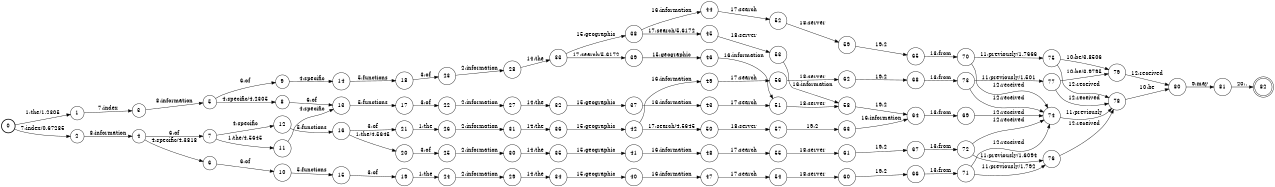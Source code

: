 digraph FST {
rankdir = LR;
size = "8.5,11";
label = "";
center = 1;
orientation = Portrait;
ranksep = "0.4";
nodesep = "0.25";
0 [label = "0", shape = circle, style = bold, fontsize = 14]
	0 -> 1 [label = "1:the/1.2305", fontsize = 14];
	0 -> 2 [label = "7:index/0.67285", fontsize = 14];
1 [label = "1", shape = circle, style = solid, fontsize = 14]
	1 -> 3 [label = "7:index", fontsize = 14];
2 [label = "2", shape = circle, style = solid, fontsize = 14]
	2 -> 4 [label = "8:information", fontsize = 14];
3 [label = "3", shape = circle, style = solid, fontsize = 14]
	3 -> 5 [label = "8:information", fontsize = 14];
4 [label = "4", shape = circle, style = solid, fontsize = 14]
	4 -> 6 [label = "4:specific/4.3818", fontsize = 14];
	4 -> 7 [label = "6:of", fontsize = 14];
5 [label = "5", shape = circle, style = solid, fontsize = 14]
	5 -> 8 [label = "4:specific/4.2305", fontsize = 14];
	5 -> 9 [label = "6:of", fontsize = 14];
6 [label = "6", shape = circle, style = solid, fontsize = 14]
	6 -> 10 [label = "6:of", fontsize = 14];
7 [label = "7", shape = circle, style = solid, fontsize = 14]
	7 -> 11 [label = "1:the/4.5645", fontsize = 14];
	7 -> 12 [label = "4:specific", fontsize = 14];
8 [label = "8", shape = circle, style = solid, fontsize = 14]
	8 -> 13 [label = "6:of", fontsize = 14];
9 [label = "9", shape = circle, style = solid, fontsize = 14]
	9 -> 14 [label = "4:specific", fontsize = 14];
10 [label = "10", shape = circle, style = solid, fontsize = 14]
	10 -> 15 [label = "5:functions", fontsize = 14];
11 [label = "11", shape = circle, style = solid, fontsize = 14]
	11 -> 13 [label = "4:specific", fontsize = 14];
12 [label = "12", shape = circle, style = solid, fontsize = 14]
	12 -> 16 [label = "5:functions", fontsize = 14];
13 [label = "13", shape = circle, style = solid, fontsize = 14]
	13 -> 17 [label = "5:functions", fontsize = 14];
14 [label = "14", shape = circle, style = solid, fontsize = 14]
	14 -> 18 [label = "5:functions", fontsize = 14];
15 [label = "15", shape = circle, style = solid, fontsize = 14]
	15 -> 19 [label = "3:of", fontsize = 14];
16 [label = "16", shape = circle, style = solid, fontsize = 14]
	16 -> 20 [label = "1:the/4.5645", fontsize = 14];
	16 -> 21 [label = "3:of", fontsize = 14];
17 [label = "17", shape = circle, style = solid, fontsize = 14]
	17 -> 22 [label = "3:of", fontsize = 14];
18 [label = "18", shape = circle, style = solid, fontsize = 14]
	18 -> 23 [label = "3:of", fontsize = 14];
19 [label = "19", shape = circle, style = solid, fontsize = 14]
	19 -> 24 [label = "1:the", fontsize = 14];
20 [label = "20", shape = circle, style = solid, fontsize = 14]
	20 -> 25 [label = "3:of", fontsize = 14];
21 [label = "21", shape = circle, style = solid, fontsize = 14]
	21 -> 26 [label = "1:the", fontsize = 14];
22 [label = "22", shape = circle, style = solid, fontsize = 14]
	22 -> 27 [label = "2:information", fontsize = 14];
23 [label = "23", shape = circle, style = solid, fontsize = 14]
	23 -> 28 [label = "2:information", fontsize = 14];
24 [label = "24", shape = circle, style = solid, fontsize = 14]
	24 -> 29 [label = "2:information", fontsize = 14];
25 [label = "25", shape = circle, style = solid, fontsize = 14]
	25 -> 30 [label = "2:information", fontsize = 14];
26 [label = "26", shape = circle, style = solid, fontsize = 14]
	26 -> 31 [label = "2:information", fontsize = 14];
27 [label = "27", shape = circle, style = solid, fontsize = 14]
	27 -> 32 [label = "14:the", fontsize = 14];
28 [label = "28", shape = circle, style = solid, fontsize = 14]
	28 -> 33 [label = "14:the", fontsize = 14];
29 [label = "29", shape = circle, style = solid, fontsize = 14]
	29 -> 34 [label = "14:the", fontsize = 14];
30 [label = "30", shape = circle, style = solid, fontsize = 14]
	30 -> 35 [label = "14:the", fontsize = 14];
31 [label = "31", shape = circle, style = solid, fontsize = 14]
	31 -> 36 [label = "14:the", fontsize = 14];
32 [label = "32", shape = circle, style = solid, fontsize = 14]
	32 -> 37 [label = "15:geographic", fontsize = 14];
33 [label = "33", shape = circle, style = solid, fontsize = 14]
	33 -> 38 [label = "15:geographic", fontsize = 14];
	33 -> 39 [label = "17:search/5.6172", fontsize = 14];
34 [label = "34", shape = circle, style = solid, fontsize = 14]
	34 -> 40 [label = "15:geographic", fontsize = 14];
35 [label = "35", shape = circle, style = solid, fontsize = 14]
	35 -> 41 [label = "15:geographic", fontsize = 14];
36 [label = "36", shape = circle, style = solid, fontsize = 14]
	36 -> 42 [label = "15:geographic", fontsize = 14];
37 [label = "37", shape = circle, style = solid, fontsize = 14]
	37 -> 43 [label = "16:information", fontsize = 14];
38 [label = "38", shape = circle, style = solid, fontsize = 14]
	38 -> 44 [label = "16:information", fontsize = 14];
	38 -> 45 [label = "17:search/5.6172", fontsize = 14];
39 [label = "39", shape = circle, style = solid, fontsize = 14]
	39 -> 46 [label = "15:geographic", fontsize = 14];
40 [label = "40", shape = circle, style = solid, fontsize = 14]
	40 -> 47 [label = "16:information", fontsize = 14];
41 [label = "41", shape = circle, style = solid, fontsize = 14]
	41 -> 48 [label = "16:information", fontsize = 14];
42 [label = "42", shape = circle, style = solid, fontsize = 14]
	42 -> 49 [label = "16:information", fontsize = 14];
	42 -> 50 [label = "17:search/4.5645", fontsize = 14];
43 [label = "43", shape = circle, style = solid, fontsize = 14]
	43 -> 51 [label = "17:search", fontsize = 14];
44 [label = "44", shape = circle, style = solid, fontsize = 14]
	44 -> 52 [label = "17:search", fontsize = 14];
45 [label = "45", shape = circle, style = solid, fontsize = 14]
	45 -> 53 [label = "18:server", fontsize = 14];
46 [label = "46", shape = circle, style = solid, fontsize = 14]
	46 -> 51 [label = "16:information", fontsize = 14];
47 [label = "47", shape = circle, style = solid, fontsize = 14]
	47 -> 54 [label = "17:search", fontsize = 14];
48 [label = "48", shape = circle, style = solid, fontsize = 14]
	48 -> 55 [label = "17:search", fontsize = 14];
49 [label = "49", shape = circle, style = solid, fontsize = 14]
	49 -> 56 [label = "17:search", fontsize = 14];
50 [label = "50", shape = circle, style = solid, fontsize = 14]
	50 -> 57 [label = "18:server", fontsize = 14];
51 [label = "51", shape = circle, style = solid, fontsize = 14]
	51 -> 58 [label = "18:server", fontsize = 14];
52 [label = "52", shape = circle, style = solid, fontsize = 14]
	52 -> 59 [label = "18:server", fontsize = 14];
53 [label = "53", shape = circle, style = solid, fontsize = 14]
	53 -> 58 [label = "16:information", fontsize = 14];
54 [label = "54", shape = circle, style = solid, fontsize = 14]
	54 -> 60 [label = "18:server", fontsize = 14];
55 [label = "55", shape = circle, style = solid, fontsize = 14]
	55 -> 61 [label = "18:server", fontsize = 14];
56 [label = "56", shape = circle, style = solid, fontsize = 14]
	56 -> 62 [label = "18:server", fontsize = 14];
57 [label = "57", shape = circle, style = solid, fontsize = 14]
	57 -> 63 [label = "19:2", fontsize = 14];
58 [label = "58", shape = circle, style = solid, fontsize = 14]
	58 -> 64 [label = "19:2", fontsize = 14];
59 [label = "59", shape = circle, style = solid, fontsize = 14]
	59 -> 65 [label = "19:2", fontsize = 14];
60 [label = "60", shape = circle, style = solid, fontsize = 14]
	60 -> 66 [label = "19:2", fontsize = 14];
61 [label = "61", shape = circle, style = solid, fontsize = 14]
	61 -> 67 [label = "19:2", fontsize = 14];
62 [label = "62", shape = circle, style = solid, fontsize = 14]
	62 -> 68 [label = "19:2", fontsize = 14];
63 [label = "63", shape = circle, style = solid, fontsize = 14]
	63 -> 64 [label = "16:information", fontsize = 14];
64 [label = "64", shape = circle, style = solid, fontsize = 14]
	64 -> 69 [label = "13:from", fontsize = 14];
65 [label = "65", shape = circle, style = solid, fontsize = 14]
	65 -> 70 [label = "13:from", fontsize = 14];
66 [label = "66", shape = circle, style = solid, fontsize = 14]
	66 -> 71 [label = "13:from", fontsize = 14];
67 [label = "67", shape = circle, style = solid, fontsize = 14]
	67 -> 72 [label = "13:from", fontsize = 14];
68 [label = "68", shape = circle, style = solid, fontsize = 14]
	68 -> 73 [label = "13:from", fontsize = 14];
69 [label = "69", shape = circle, style = solid, fontsize = 14]
	69 -> 74 [label = "12:received", fontsize = 14];
70 [label = "70", shape = circle, style = solid, fontsize = 14]
	70 -> 75 [label = "11:previously/1.7666", fontsize = 14];
	70 -> 74 [label = "12:received", fontsize = 14];
71 [label = "71", shape = circle, style = solid, fontsize = 14]
	71 -> 76 [label = "11:previously/1.792", fontsize = 14];
	71 -> 74 [label = "12:received", fontsize = 14];
72 [label = "72", shape = circle, style = solid, fontsize = 14]
	72 -> 76 [label = "11:previously/1.6094", fontsize = 14];
	72 -> 74 [label = "12:received", fontsize = 14];
73 [label = "73", shape = circle, style = solid, fontsize = 14]
	73 -> 77 [label = "11:previously/1.501", fontsize = 14];
	73 -> 74 [label = "12:received", fontsize = 14];
74 [label = "74", shape = circle, style = solid, fontsize = 14]
	74 -> 78 [label = "11:previously", fontsize = 14];
75 [label = "75", shape = circle, style = solid, fontsize = 14]
	75 -> 79 [label = "10:be/3.8506", fontsize = 14];
	75 -> 78 [label = "12:received", fontsize = 14];
76 [label = "76", shape = circle, style = solid, fontsize = 14]
	76 -> 78 [label = "12:received", fontsize = 14];
77 [label = "77", shape = circle, style = solid, fontsize = 14]
	77 -> 79 [label = "10:be/3.9795", fontsize = 14];
	77 -> 78 [label = "12:received", fontsize = 14];
78 [label = "78", shape = circle, style = solid, fontsize = 14]
	78 -> 80 [label = "10:be", fontsize = 14];
79 [label = "79", shape = circle, style = solid, fontsize = 14]
	79 -> 80 [label = "12:received", fontsize = 14];
80 [label = "80", shape = circle, style = solid, fontsize = 14]
	80 -> 81 [label = "9:may", fontsize = 14];
81 [label = "81", shape = circle, style = solid, fontsize = 14]
	81 -> 82 [label = "20:.", fontsize = 14];
82 [label = "82", shape = doublecircle, style = solid, fontsize = 14]
}
